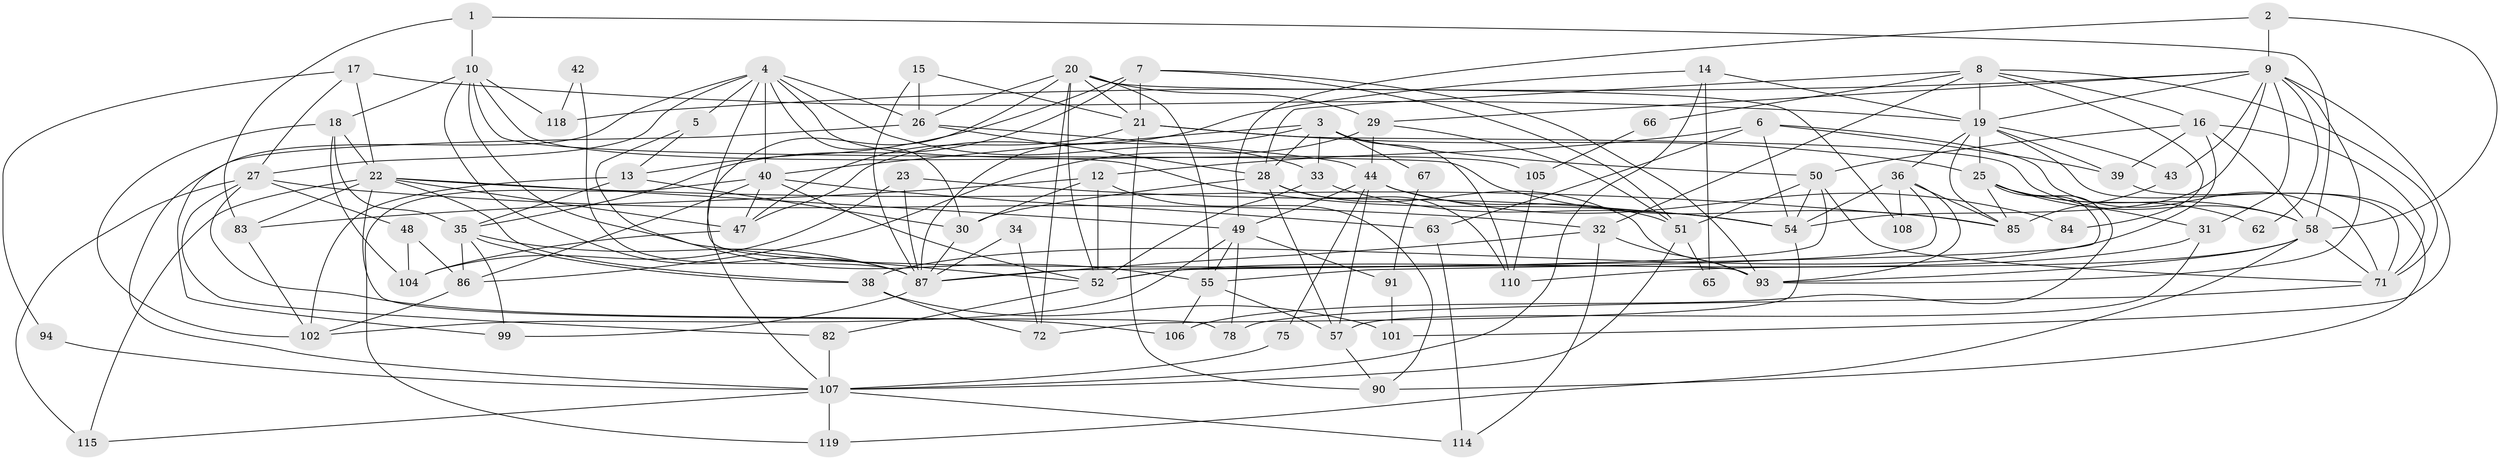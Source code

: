 // Generated by graph-tools (version 1.1) at 2025/52/02/27/25 19:52:01]
// undirected, 82 vertices, 204 edges
graph export_dot {
graph [start="1"]
  node [color=gray90,style=filled];
  1;
  2;
  3 [super="+24"];
  4 [super="+98"];
  5;
  6 [super="+41"];
  7 [super="+69"];
  8 [super="+111"];
  9 [super="+45"];
  10 [super="+11"];
  12 [super="+103"];
  13;
  14 [super="+46"];
  15;
  16 [super="+96"];
  17 [super="+68"];
  18 [super="+76"];
  19 [super="+60"];
  20 [super="+56"];
  21 [super="+73"];
  22 [super="+53"];
  23;
  25 [super="+37"];
  26 [super="+97"];
  27 [super="+89"];
  28 [super="+81"];
  29;
  30 [super="+123"];
  31;
  32 [super="+92"];
  33 [super="+74"];
  34;
  35 [super="+113"];
  36 [super="+112"];
  38 [super="+80"];
  39 [super="+79"];
  40 [super="+61"];
  42;
  43;
  44 [super="+77"];
  47;
  48;
  49 [super="+64"];
  50 [super="+121"];
  51 [super="+59"];
  52 [super="+109"];
  54 [super="+95"];
  55 [super="+70"];
  57;
  58 [super="+88"];
  62;
  63;
  65;
  66;
  67;
  71 [super="+117"];
  72;
  75;
  78;
  82;
  83;
  84;
  85 [super="+100"];
  86 [super="+122"];
  87 [super="+124"];
  90;
  91;
  93 [super="+116"];
  94;
  99;
  101;
  102;
  104;
  105;
  106;
  107 [super="+120"];
  108;
  110;
  114;
  115;
  118;
  119;
  1 -- 83;
  1 -- 58;
  1 -- 10;
  2 -- 49;
  2 -- 58;
  2 -- 9;
  3 -- 67;
  3 -- 40;
  3 -- 110;
  3 -- 87;
  3 -- 28;
  3 -- 33;
  3 -- 50;
  4 -- 93;
  4 -- 99;
  4 -- 5;
  4 -- 26;
  4 -- 27;
  4 -- 54;
  4 -- 40;
  4 -- 33;
  4 -- 30;
  5 -- 13;
  5 -- 52;
  6 -- 63;
  6 -- 54;
  6 -- 39;
  6 -- 12;
  6 -- 71;
  7 -- 13;
  7 -- 51;
  7 -- 21;
  7 -- 35;
  7 -- 93;
  8 -- 66;
  8 -- 71;
  8 -- 16;
  8 -- 19;
  8 -- 84;
  8 -- 28;
  8 -- 32;
  9 -- 29;
  9 -- 62;
  9 -- 101;
  9 -- 54;
  9 -- 19;
  9 -- 118;
  9 -- 43;
  9 -- 31;
  9 -- 93;
  10 -- 55;
  10 -- 85;
  10 -- 87;
  10 -- 18;
  10 -- 118;
  10 -- 105;
  12 -- 83;
  12 -- 90;
  12 -- 52;
  12 -- 30;
  13 -- 102;
  13 -- 30;
  13 -- 35;
  14 -- 107;
  14 -- 65;
  14 -- 19;
  14 -- 47;
  15 -- 87;
  15 -- 26;
  15 -- 21;
  16 -- 58;
  16 -- 38 [weight=2];
  16 -- 50;
  16 -- 39;
  16 -- 71;
  17 -- 27;
  17 -- 94;
  17 -- 22;
  17 -- 19;
  18 -- 102;
  18 -- 35;
  18 -- 104;
  18 -- 22;
  19 -- 36;
  19 -- 39;
  19 -- 71;
  19 -- 43;
  19 -- 85;
  19 -- 25;
  20 -- 21;
  20 -- 52;
  20 -- 72;
  20 -- 107;
  20 -- 108;
  20 -- 29;
  20 -- 55;
  20 -- 26;
  21 -- 90;
  21 -- 58;
  21 -- 47;
  21 -- 25;
  22 -- 85;
  22 -- 83;
  22 -- 115;
  22 -- 49;
  22 -- 78;
  22 -- 47;
  22 -- 38;
  23 -- 104;
  23 -- 87;
  23 -- 54;
  25 -- 31;
  25 -- 106;
  25 -- 62;
  25 -- 85;
  25 -- 87;
  25 -- 58;
  26 -- 28;
  26 -- 107;
  26 -- 44;
  27 -- 115;
  27 -- 82;
  27 -- 106;
  27 -- 32;
  27 -- 48;
  28 -- 93;
  28 -- 57;
  28 -- 110;
  28 -- 30;
  29 -- 86;
  29 -- 51;
  29 -- 44;
  30 -- 87;
  31 -- 57;
  31 -- 52;
  32 -- 93;
  32 -- 114;
  32 -- 87;
  33 -- 52;
  33 -- 54;
  34 -- 72;
  34 -- 87;
  35 -- 38;
  35 -- 99;
  35 -- 86;
  35 -- 87;
  36 -- 85 [weight=2];
  36 -- 54;
  36 -- 108;
  36 -- 93;
  36 -- 55;
  38 -- 72;
  38 -- 101;
  39 -- 90;
  40 -- 119;
  40 -- 86;
  40 -- 52;
  40 -- 63;
  40 -- 47;
  42 -- 87;
  42 -- 118;
  43 -- 85;
  44 -- 57;
  44 -- 75;
  44 -- 49;
  44 -- 51;
  44 -- 84;
  47 -- 104;
  48 -- 104;
  48 -- 86;
  49 -- 55;
  49 -- 102;
  49 -- 91;
  49 -- 78;
  50 -- 51;
  50 -- 52;
  50 -- 54;
  50 -- 71;
  51 -- 107;
  51 -- 65;
  52 -- 82;
  54 -- 72;
  55 -- 57;
  55 -- 106;
  57 -- 90;
  58 -- 119;
  58 -- 71;
  58 -- 110;
  58 -- 93;
  63 -- 114;
  66 -- 105;
  67 -- 91;
  71 -- 78;
  75 -- 107;
  82 -- 107;
  83 -- 102;
  86 -- 102;
  87 -- 99;
  91 -- 101;
  94 -- 107;
  105 -- 110;
  107 -- 115;
  107 -- 114;
  107 -- 119;
}
